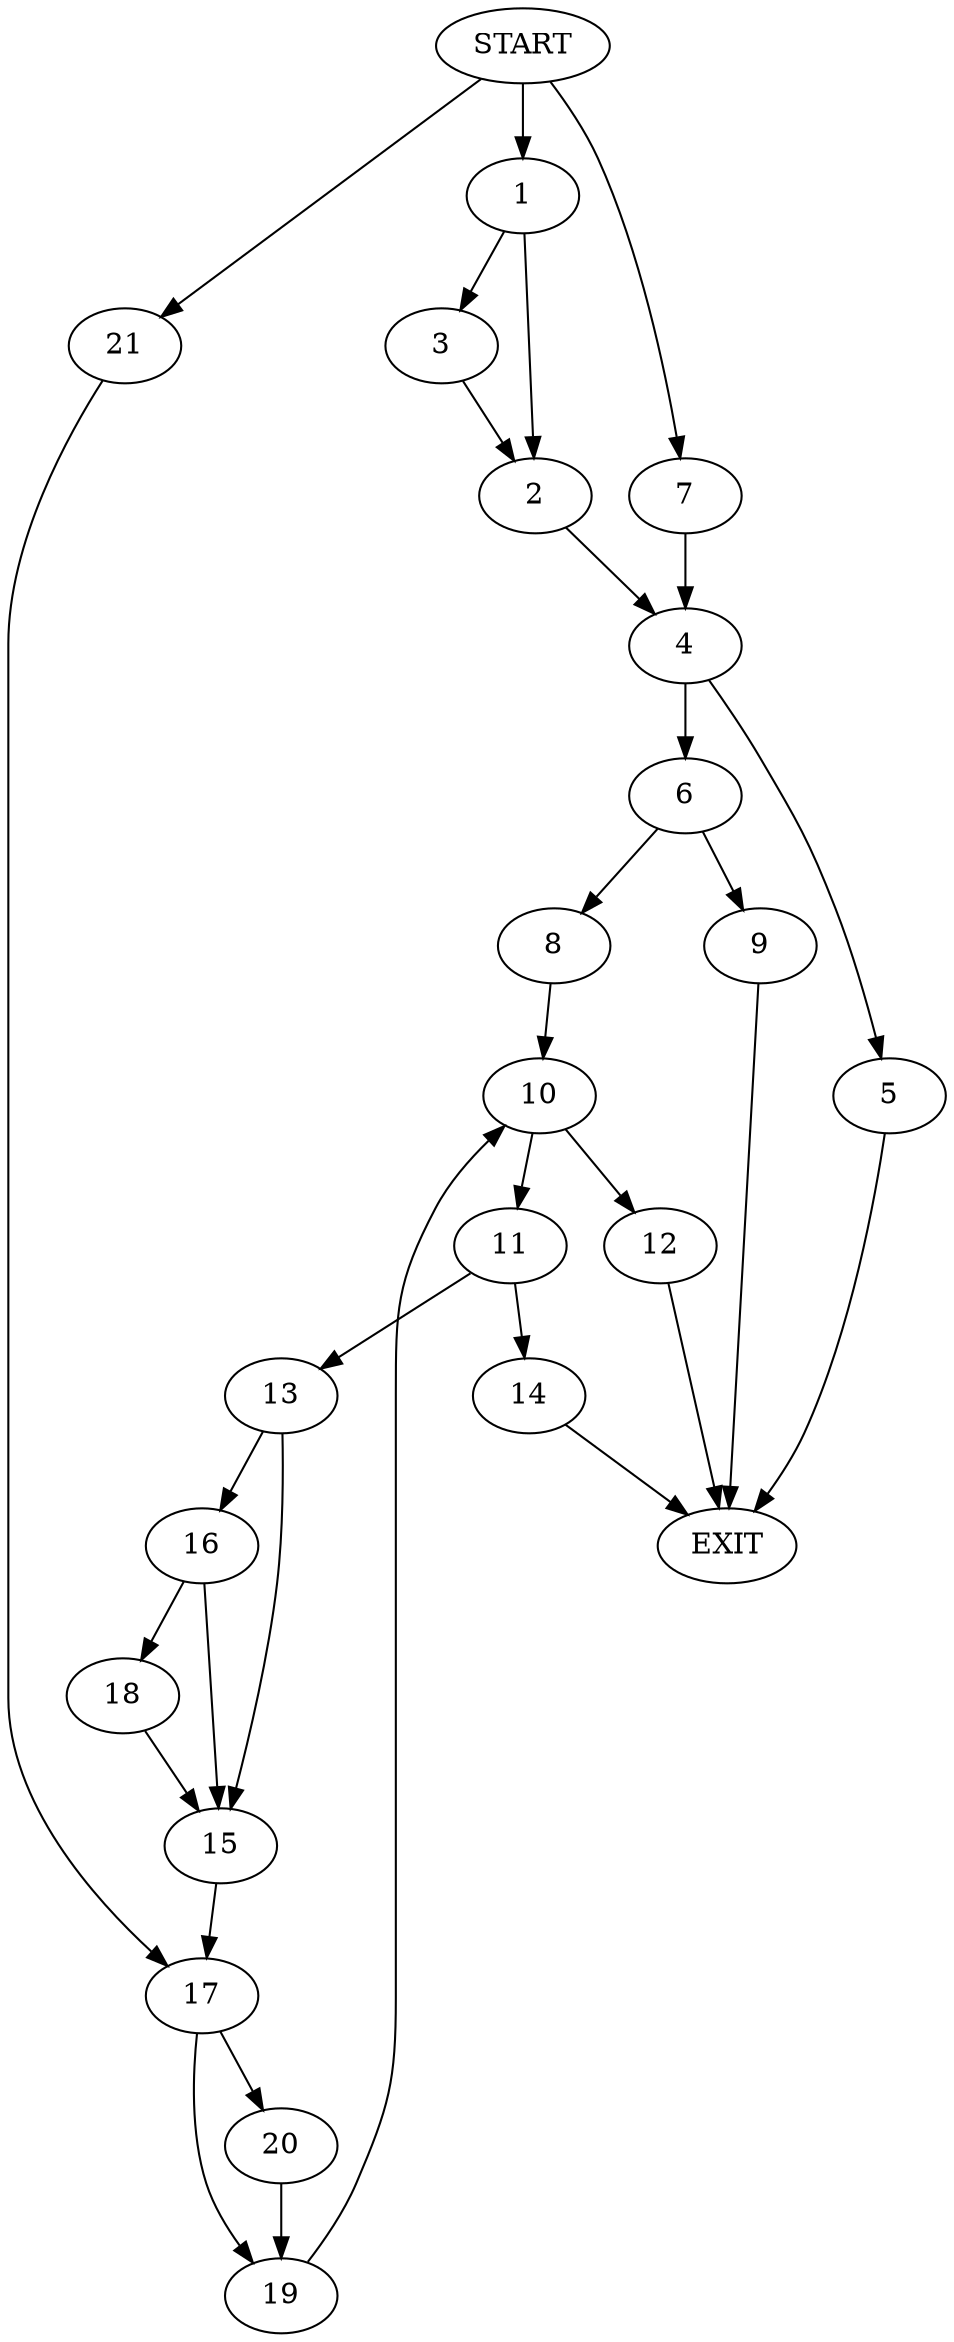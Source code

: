 digraph {
0 [label="START"]
22 [label="EXIT"]
0 -> 1
1 -> 2
1 -> 3
3 -> 2
2 -> 4
4 -> 5
4 -> 6
0 -> 7
7 -> 4
6 -> 8
6 -> 9
5 -> 22
9 -> 22
8 -> 10
10 -> 11
10 -> 12
11 -> 13
11 -> 14
12 -> 22
14 -> 22
13 -> 15
13 -> 16
15 -> 17
16 -> 15
16 -> 18
18 -> 15
17 -> 19
17 -> 20
0 -> 21
21 -> 17
19 -> 10
20 -> 19
}
